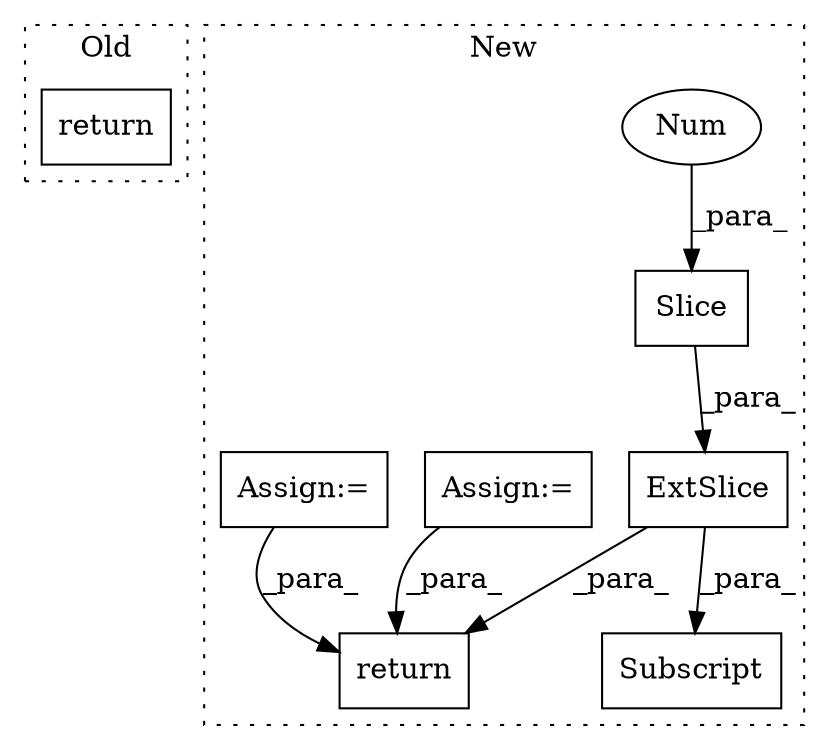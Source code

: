 digraph G {
subgraph cluster0 {
1 [label="return" a="93" s="5940" l="7" shape="box"];
label = "Old";
style="dotted";
}
subgraph cluster1 {
2 [label="Slice" a="80" s="4789" l="1" shape="box"];
3 [label="Num" a="76" s="4791" l="1" shape="ellipse"];
4 [label="Subscript" a="63" s="4780,0" l="13,0" shape="box"];
5 [label="return" a="93" s="6128" l="7" shape="box"];
6 [label="Assign:=" a="68" s="4811" l="3" shape="box"];
7 [label="Assign:=" a="68" s="5134" l="3" shape="box"];
8 [label="ExtSlice" a="85" s="4780" l="5" shape="box"];
label = "New";
style="dotted";
}
2 -> 8 [label="_para_"];
3 -> 2 [label="_para_"];
6 -> 5 [label="_para_"];
7 -> 5 [label="_para_"];
8 -> 5 [label="_para_"];
8 -> 4 [label="_para_"];
}